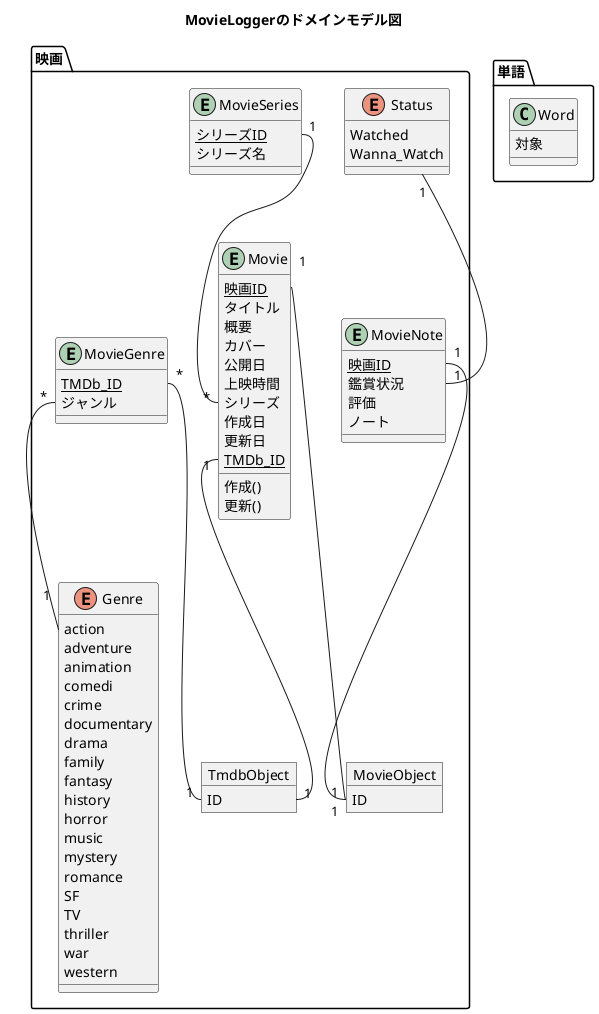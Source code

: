 @startuml fig_domain_model
title MovieLoggerのドメインモデル図

package 映画 {
  ' MODEL '
  object MovieObject {
    ID
  }

  entity Movie {
    {static} 映画ID
    タイトル
    概要
    カバー
    公開日
    上映時間
    シリーズ
    作成日
    更新日
    {static} TMDb_ID

    作成()
    更新()
  }

  entity MovieNote {
    {static} 映画ID
    鑑賞状況
    評価
    ノート
  }

  entity MovieSeries {
    {static} シリーズID
    シリーズ名
  }

  object TmdbObject {
    ID
  }

  enum Status {
    Watched
    Wanna_Watch
  }

  entity MovieGenre{
    {static} TMDb_ID
    ジャンル
  }

  enum Genre {
    action
    adventure
    animation
    comedi
    crime
    documentary
    drama
    family
    fantasy
    history
    horror
    music
    mystery
    romance
    SF
    TV
    thriller
    war
    western
  }



  ' Note '
  ' ???


  ' RELATION '
  Movie::映画ID "1" -- "1" MovieObject::ID
  Movie::TMDb_ID "1" -- "1" TmdbObject::ID

  MovieNote::映画ID "1" -- "1" MovieObject::ID

  Status "1" -- "1" MovieNote::鑑賞状況

  MovieGenre::TMDb_ID "*" -- "1" TmdbObject::ID
  MovieGenre::ジャンル "*" -- "1" Genre

  MovieSeries::シリーズID "1" -- "*" Movie::シリーズ
}

package 単語 {
  class Word {
    対象
  }
}

@enduml
